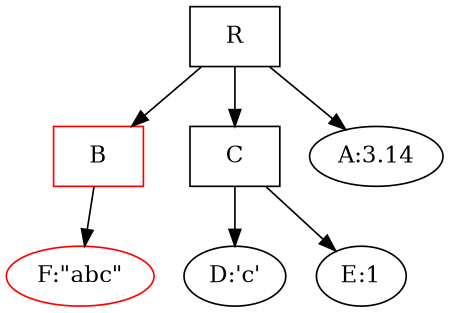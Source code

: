 digraph G {
 size="3,3";
 R [shape=box];
 B [shape=box];
 C [shape=box];
 B [color=red];
 R -> "A:3.14";
"F:\"abc\"" [color=red];
 R -> B;
 R -> C;
 C -> "D:'c'";
 C -> "E:1";
 B -> "F:\"abc\"";
 }

